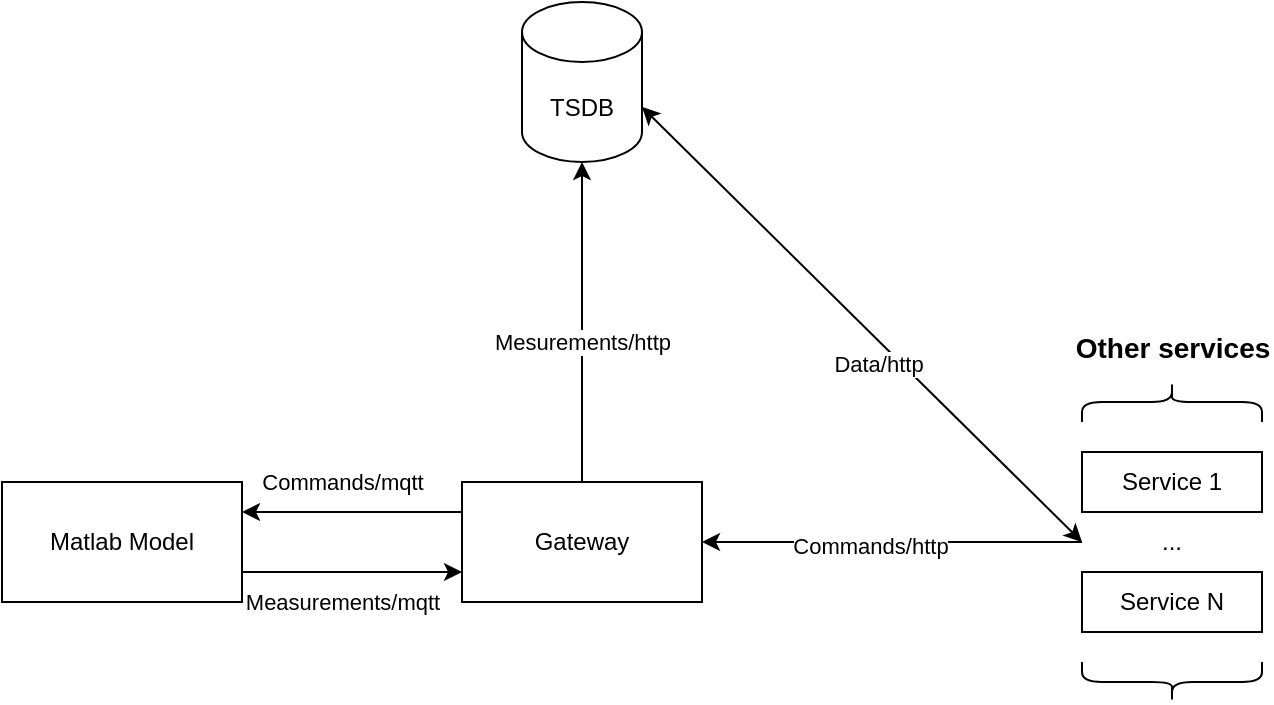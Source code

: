 <mxfile version="22.1.17" type="device">
  <diagram name="Страница — 1" id="yGiQk9tj1qhFuo5iZe14">
    <mxGraphModel dx="1434" dy="754" grid="1" gridSize="10" guides="1" tooltips="1" connect="1" arrows="1" fold="1" page="1" pageScale="1" pageWidth="827" pageHeight="1169" math="0" shadow="0">
      <root>
        <mxCell id="0" />
        <mxCell id="1" parent="0" />
        <mxCell id="s2LVM-95NKHf_-tHiVWO-1" value="TSDB" style="shape=cylinder3;whiteSpace=wrap;html=1;boundedLbl=1;backgroundOutline=1;size=15;" vertex="1" parent="1">
          <mxGeometry x="290" y="140" width="60" height="80" as="geometry" />
        </mxCell>
        <mxCell id="s2LVM-95NKHf_-tHiVWO-9" style="edgeStyle=orthogonalEdgeStyle;rounded=0;orthogonalLoop=1;jettySize=auto;html=1;exitX=1;exitY=0.75;exitDx=0;exitDy=0;entryX=0;entryY=0.75;entryDx=0;entryDy=0;" edge="1" parent="1" source="s2LVM-95NKHf_-tHiVWO-2" target="s2LVM-95NKHf_-tHiVWO-3">
          <mxGeometry relative="1" as="geometry" />
        </mxCell>
        <mxCell id="s2LVM-95NKHf_-tHiVWO-10" value="Measurements/mqtt" style="edgeLabel;html=1;align=center;verticalAlign=middle;resizable=0;points=[];" vertex="1" connectable="0" parent="s2LVM-95NKHf_-tHiVWO-9">
          <mxGeometry x="-0.255" y="-2" relative="1" as="geometry">
            <mxPoint x="9" y="13" as="offset" />
          </mxGeometry>
        </mxCell>
        <mxCell id="s2LVM-95NKHf_-tHiVWO-2" value="Matlab Model" style="rounded=0;whiteSpace=wrap;html=1;" vertex="1" parent="1">
          <mxGeometry x="30" y="380" width="120" height="60" as="geometry" />
        </mxCell>
        <mxCell id="s2LVM-95NKHf_-tHiVWO-3" value="Gateway" style="rounded=0;whiteSpace=wrap;html=1;" vertex="1" parent="1">
          <mxGeometry x="260" y="380" width="120" height="60" as="geometry" />
        </mxCell>
        <mxCell id="s2LVM-95NKHf_-tHiVWO-5" value="" style="endArrow=classic;html=1;rounded=0;entryX=0.5;entryY=1;entryDx=0;entryDy=0;entryPerimeter=0;exitX=0.5;exitY=0;exitDx=0;exitDy=0;" edge="1" parent="1" source="s2LVM-95NKHf_-tHiVWO-3" target="s2LVM-95NKHf_-tHiVWO-1">
          <mxGeometry width="50" height="50" relative="1" as="geometry">
            <mxPoint x="420" y="410" as="sourcePoint" />
            <mxPoint x="470" y="360" as="targetPoint" />
          </mxGeometry>
        </mxCell>
        <mxCell id="s2LVM-95NKHf_-tHiVWO-11" value="Mesurements/http" style="edgeLabel;html=1;align=center;verticalAlign=middle;resizable=0;points=[];" vertex="1" connectable="0" parent="s2LVM-95NKHf_-tHiVWO-5">
          <mxGeometry x="-0.125" relative="1" as="geometry">
            <mxPoint as="offset" />
          </mxGeometry>
        </mxCell>
        <mxCell id="s2LVM-95NKHf_-tHiVWO-7" value="" style="endArrow=classic;html=1;rounded=0;entryX=1;entryY=0.25;entryDx=0;entryDy=0;exitX=0;exitY=0.25;exitDx=0;exitDy=0;" edge="1" parent="1" source="s2LVM-95NKHf_-tHiVWO-3" target="s2LVM-95NKHf_-tHiVWO-2">
          <mxGeometry width="50" height="50" relative="1" as="geometry">
            <mxPoint x="430" y="550" as="sourcePoint" />
            <mxPoint x="480" y="500" as="targetPoint" />
          </mxGeometry>
        </mxCell>
        <mxCell id="s2LVM-95NKHf_-tHiVWO-8" value="Commands/mqtt" style="edgeLabel;html=1;align=center;verticalAlign=middle;resizable=0;points=[];" vertex="1" connectable="0" parent="s2LVM-95NKHf_-tHiVWO-7">
          <mxGeometry x="0.509" relative="1" as="geometry">
            <mxPoint x="23" y="-15" as="offset" />
          </mxGeometry>
        </mxCell>
        <mxCell id="s2LVM-95NKHf_-tHiVWO-23" value="" style="endArrow=classic;startArrow=classic;html=1;rounded=0;exitX=1;exitY=0;exitDx=0;exitDy=52.5;exitPerimeter=0;entryX=0;entryY=0.5;entryDx=0;entryDy=0;" edge="1" parent="1" source="s2LVM-95NKHf_-tHiVWO-1" target="s2LVM-95NKHf_-tHiVWO-36">
          <mxGeometry width="50" height="50" relative="1" as="geometry">
            <mxPoint x="420" y="410" as="sourcePoint" />
            <mxPoint x="570" y="410" as="targetPoint" />
          </mxGeometry>
        </mxCell>
        <mxCell id="s2LVM-95NKHf_-tHiVWO-24" value="Data/http" style="edgeLabel;html=1;align=center;verticalAlign=middle;resizable=0;points=[];" vertex="1" connectable="0" parent="s2LVM-95NKHf_-tHiVWO-23">
          <mxGeometry x="-0.023" y="1" relative="1" as="geometry">
            <mxPoint x="10" y="23" as="offset" />
          </mxGeometry>
        </mxCell>
        <mxCell id="s2LVM-95NKHf_-tHiVWO-28" value="" style="endArrow=classic;html=1;rounded=0;entryX=1;entryY=0.5;entryDx=0;entryDy=0;exitX=0;exitY=0.5;exitDx=0;exitDy=0;" edge="1" parent="1" source="s2LVM-95NKHf_-tHiVWO-36" target="s2LVM-95NKHf_-tHiVWO-3">
          <mxGeometry width="50" height="50" relative="1" as="geometry">
            <mxPoint x="570" y="410" as="sourcePoint" />
            <mxPoint x="470" y="360" as="targetPoint" />
          </mxGeometry>
        </mxCell>
        <mxCell id="s2LVM-95NKHf_-tHiVWO-29" value="Commands/http" style="edgeLabel;html=1;align=center;verticalAlign=middle;resizable=0;points=[];" vertex="1" connectable="0" parent="s2LVM-95NKHf_-tHiVWO-28">
          <mxGeometry x="0.122" y="2" relative="1" as="geometry">
            <mxPoint as="offset" />
          </mxGeometry>
        </mxCell>
        <mxCell id="s2LVM-95NKHf_-tHiVWO-33" value="&lt;font style=&quot;font-size: 14px;&quot;&gt;Other services&lt;/font&gt;" style="text;strokeColor=none;fillColor=none;html=1;fontSize=24;fontStyle=1;verticalAlign=middle;align=center;" vertex="1" parent="1">
          <mxGeometry x="565" y="290" width="100" height="40" as="geometry" />
        </mxCell>
        <mxCell id="s2LVM-95NKHf_-tHiVWO-34" value="Service 1" style="rounded=0;whiteSpace=wrap;html=1;" vertex="1" parent="1">
          <mxGeometry x="570" y="365" width="90" height="30" as="geometry" />
        </mxCell>
        <mxCell id="s2LVM-95NKHf_-tHiVWO-35" value="" style="shape=curlyBracket;whiteSpace=wrap;html=1;rounded=1;flipH=1;labelPosition=right;verticalLabelPosition=middle;align=left;verticalAlign=middle;rotation=-90;" vertex="1" parent="1">
          <mxGeometry x="605" y="295" width="20" height="90" as="geometry" />
        </mxCell>
        <mxCell id="s2LVM-95NKHf_-tHiVWO-36" value="..." style="text;html=1;strokeColor=none;fillColor=none;align=center;verticalAlign=middle;whiteSpace=wrap;rounded=0;" vertex="1" parent="1">
          <mxGeometry x="570" y="395" width="90" height="30" as="geometry" />
        </mxCell>
        <mxCell id="s2LVM-95NKHf_-tHiVWO-37" value="" style="shape=curlyBracket;whiteSpace=wrap;html=1;rounded=1;flipH=1;labelPosition=right;verticalLabelPosition=middle;align=left;verticalAlign=middle;rotation=90;" vertex="1" parent="1">
          <mxGeometry x="605" y="435" width="20" height="90" as="geometry" />
        </mxCell>
        <mxCell id="s2LVM-95NKHf_-tHiVWO-38" value="Service N" style="rounded=0;whiteSpace=wrap;html=1;" vertex="1" parent="1">
          <mxGeometry x="570" y="425" width="90" height="30" as="geometry" />
        </mxCell>
      </root>
    </mxGraphModel>
  </diagram>
</mxfile>
